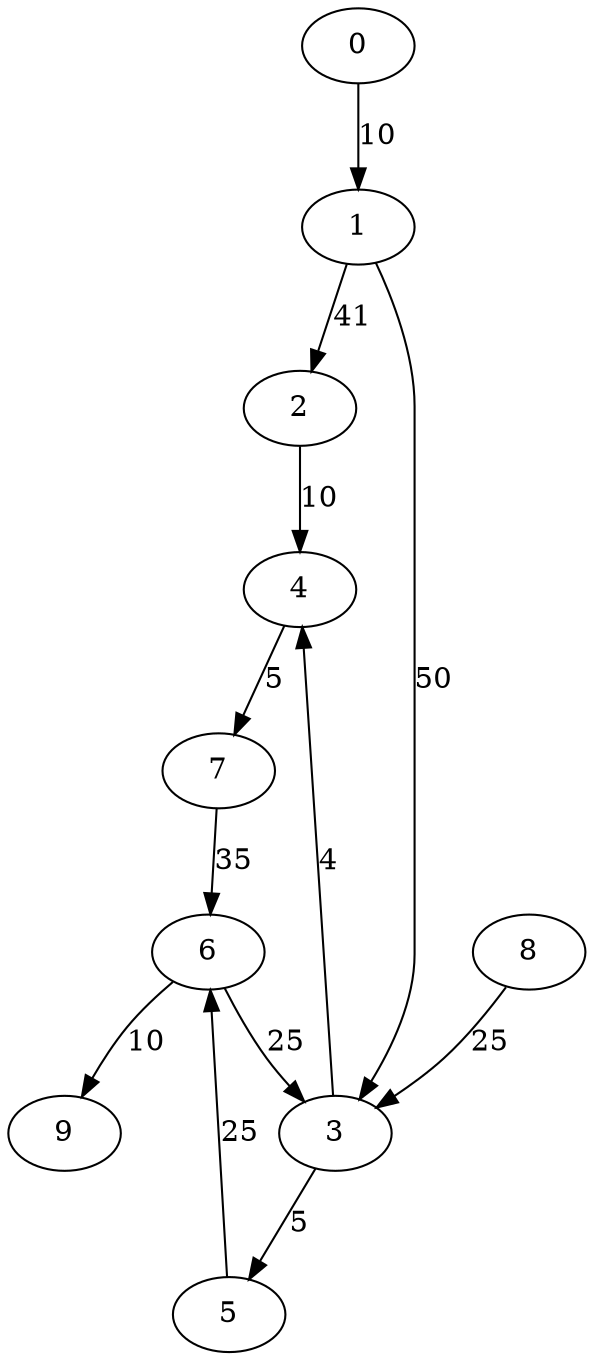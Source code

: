 digraph mon_graph {
	0 -> 1 [label=10];
	1 -> 2 [label=41];
	1 -> 3 [label=50];
	2 -> 4 [label=10];
	3 -> 4 [label=4];
	3 -> 5 [label=5];
	4 -> 7 [label=5];
	5 -> 6 [label=25];
	6 -> 3 [label=25];
	6 -> 9 [label=10];
	7 -> 6 [label=35];
	8 -> 3 [label=25];
}